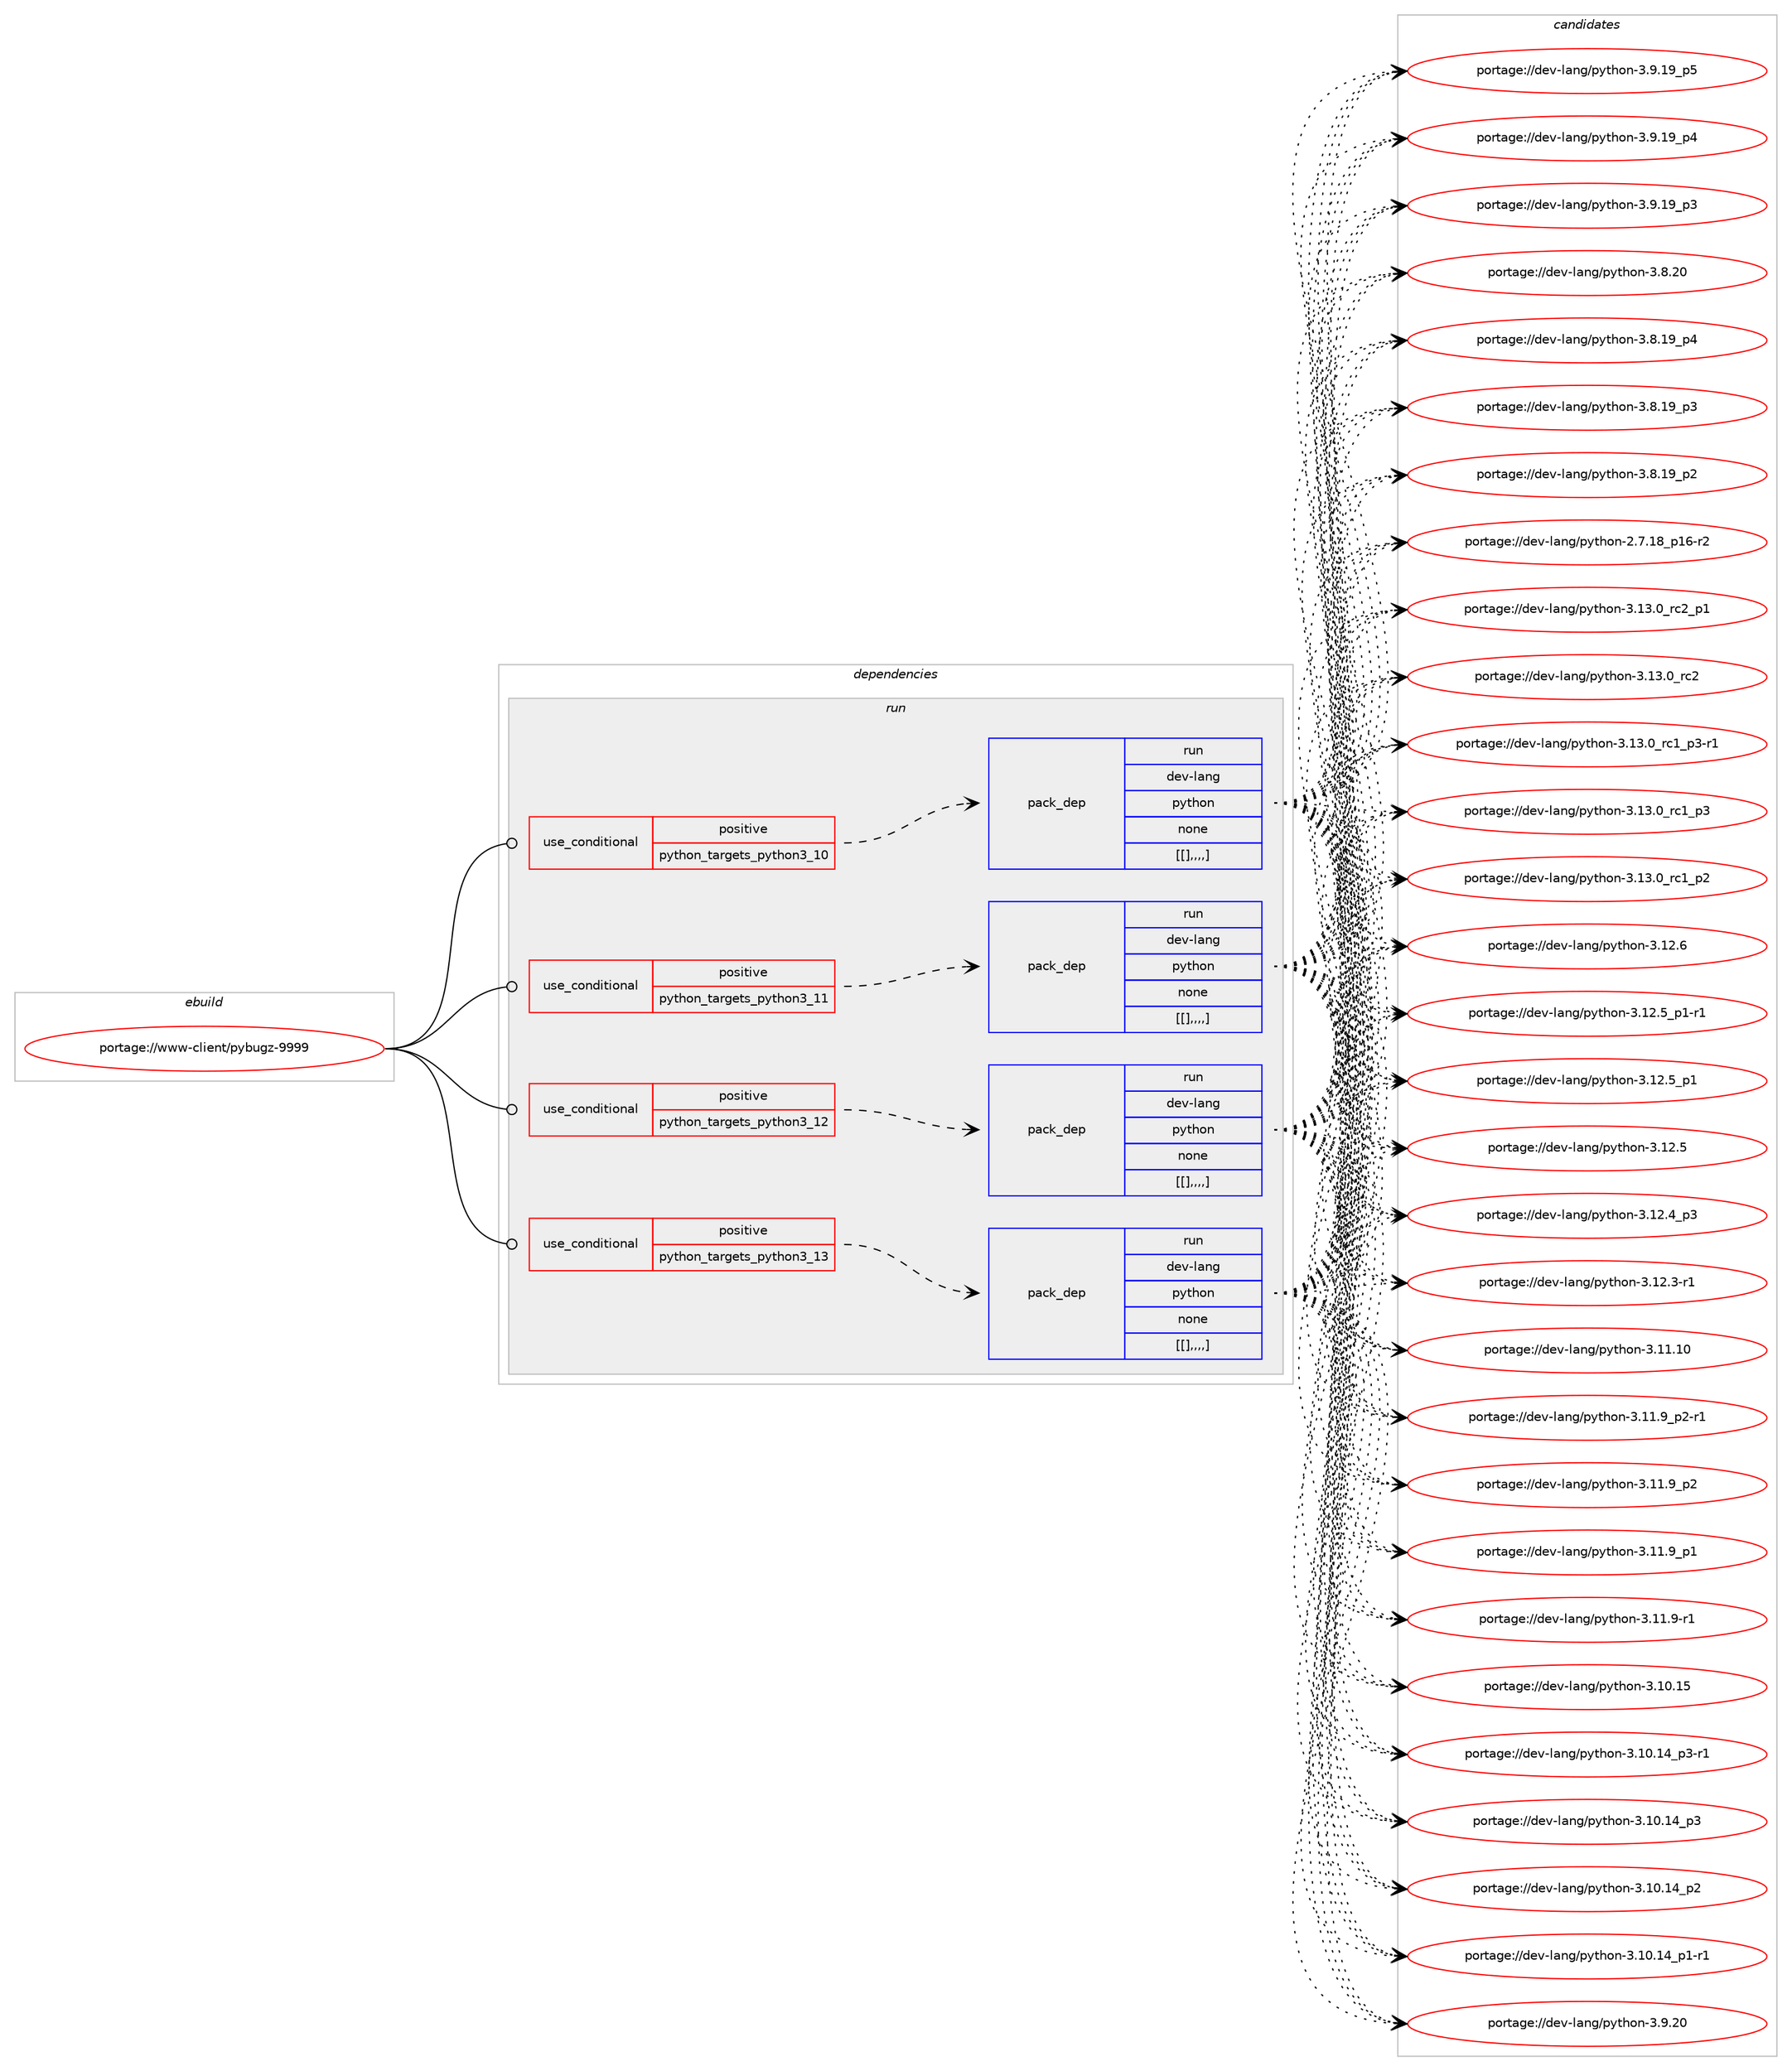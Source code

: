 digraph prolog {

# *************
# Graph options
# *************

newrank=true;
concentrate=true;
compound=true;
graph [rankdir=LR,fontname=Helvetica,fontsize=10,ranksep=1.5];#, ranksep=2.5, nodesep=0.2];
edge  [arrowhead=vee];
node  [fontname=Helvetica,fontsize=10];

# **********
# The ebuild
# **********

subgraph cluster_leftcol {
color=gray;
label=<<i>ebuild</i>>;
id [label="portage://www-client/pybugz-9999", color=red, width=4, href="../www-client/pybugz-9999.svg"];
}

# ****************
# The dependencies
# ****************

subgraph cluster_midcol {
color=gray;
label=<<i>dependencies</i>>;
subgraph cluster_compile {
fillcolor="#eeeeee";
style=filled;
label=<<i>compile</i>>;
}
subgraph cluster_compileandrun {
fillcolor="#eeeeee";
style=filled;
label=<<i>compile and run</i>>;
}
subgraph cluster_run {
fillcolor="#eeeeee";
style=filled;
label=<<i>run</i>>;
subgraph cond11127 {
dependency30658 [label=<<TABLE BORDER="0" CELLBORDER="1" CELLSPACING="0" CELLPADDING="4"><TR><TD ROWSPAN="3" CELLPADDING="10">use_conditional</TD></TR><TR><TD>positive</TD></TR><TR><TD>python_targets_python3_10</TD></TR></TABLE>>, shape=none, color=red];
subgraph pack19309 {
dependency30659 [label=<<TABLE BORDER="0" CELLBORDER="1" CELLSPACING="0" CELLPADDING="4" WIDTH="220"><TR><TD ROWSPAN="6" CELLPADDING="30">pack_dep</TD></TR><TR><TD WIDTH="110">run</TD></TR><TR><TD>dev-lang</TD></TR><TR><TD>python</TD></TR><TR><TD>none</TD></TR><TR><TD>[[],,,,]</TD></TR></TABLE>>, shape=none, color=blue];
}
dependency30658:e -> dependency30659:w [weight=20,style="dashed",arrowhead="vee"];
}
id:e -> dependency30658:w [weight=20,style="solid",arrowhead="odot"];
subgraph cond11128 {
dependency30660 [label=<<TABLE BORDER="0" CELLBORDER="1" CELLSPACING="0" CELLPADDING="4"><TR><TD ROWSPAN="3" CELLPADDING="10">use_conditional</TD></TR><TR><TD>positive</TD></TR><TR><TD>python_targets_python3_11</TD></TR></TABLE>>, shape=none, color=red];
subgraph pack19310 {
dependency30661 [label=<<TABLE BORDER="0" CELLBORDER="1" CELLSPACING="0" CELLPADDING="4" WIDTH="220"><TR><TD ROWSPAN="6" CELLPADDING="30">pack_dep</TD></TR><TR><TD WIDTH="110">run</TD></TR><TR><TD>dev-lang</TD></TR><TR><TD>python</TD></TR><TR><TD>none</TD></TR><TR><TD>[[],,,,]</TD></TR></TABLE>>, shape=none, color=blue];
}
dependency30660:e -> dependency30661:w [weight=20,style="dashed",arrowhead="vee"];
}
id:e -> dependency30660:w [weight=20,style="solid",arrowhead="odot"];
subgraph cond11129 {
dependency30662 [label=<<TABLE BORDER="0" CELLBORDER="1" CELLSPACING="0" CELLPADDING="4"><TR><TD ROWSPAN="3" CELLPADDING="10">use_conditional</TD></TR><TR><TD>positive</TD></TR><TR><TD>python_targets_python3_12</TD></TR></TABLE>>, shape=none, color=red];
subgraph pack19311 {
dependency30663 [label=<<TABLE BORDER="0" CELLBORDER="1" CELLSPACING="0" CELLPADDING="4" WIDTH="220"><TR><TD ROWSPAN="6" CELLPADDING="30">pack_dep</TD></TR><TR><TD WIDTH="110">run</TD></TR><TR><TD>dev-lang</TD></TR><TR><TD>python</TD></TR><TR><TD>none</TD></TR><TR><TD>[[],,,,]</TD></TR></TABLE>>, shape=none, color=blue];
}
dependency30662:e -> dependency30663:w [weight=20,style="dashed",arrowhead="vee"];
}
id:e -> dependency30662:w [weight=20,style="solid",arrowhead="odot"];
subgraph cond11130 {
dependency30664 [label=<<TABLE BORDER="0" CELLBORDER="1" CELLSPACING="0" CELLPADDING="4"><TR><TD ROWSPAN="3" CELLPADDING="10">use_conditional</TD></TR><TR><TD>positive</TD></TR><TR><TD>python_targets_python3_13</TD></TR></TABLE>>, shape=none, color=red];
subgraph pack19312 {
dependency30665 [label=<<TABLE BORDER="0" CELLBORDER="1" CELLSPACING="0" CELLPADDING="4" WIDTH="220"><TR><TD ROWSPAN="6" CELLPADDING="30">pack_dep</TD></TR><TR><TD WIDTH="110">run</TD></TR><TR><TD>dev-lang</TD></TR><TR><TD>python</TD></TR><TR><TD>none</TD></TR><TR><TD>[[],,,,]</TD></TR></TABLE>>, shape=none, color=blue];
}
dependency30664:e -> dependency30665:w [weight=20,style="dashed",arrowhead="vee"];
}
id:e -> dependency30664:w [weight=20,style="solid",arrowhead="odot"];
}
}

# **************
# The candidates
# **************

subgraph cluster_choices {
rank=same;
color=gray;
label=<<i>candidates</i>>;

subgraph choice19309 {
color=black;
nodesep=1;
choice100101118451089711010347112121116104111110455146495146489511499509511249 [label="portage://dev-lang/python-3.13.0_rc2_p1", color=red, width=4,href="../dev-lang/python-3.13.0_rc2_p1.svg"];
choice10010111845108971101034711212111610411111045514649514648951149950 [label="portage://dev-lang/python-3.13.0_rc2", color=red, width=4,href="../dev-lang/python-3.13.0_rc2.svg"];
choice1001011184510897110103471121211161041111104551464951464895114994995112514511449 [label="portage://dev-lang/python-3.13.0_rc1_p3-r1", color=red, width=4,href="../dev-lang/python-3.13.0_rc1_p3-r1.svg"];
choice100101118451089711010347112121116104111110455146495146489511499499511251 [label="portage://dev-lang/python-3.13.0_rc1_p3", color=red, width=4,href="../dev-lang/python-3.13.0_rc1_p3.svg"];
choice100101118451089711010347112121116104111110455146495146489511499499511250 [label="portage://dev-lang/python-3.13.0_rc1_p2", color=red, width=4,href="../dev-lang/python-3.13.0_rc1_p2.svg"];
choice10010111845108971101034711212111610411111045514649504654 [label="portage://dev-lang/python-3.12.6", color=red, width=4,href="../dev-lang/python-3.12.6.svg"];
choice1001011184510897110103471121211161041111104551464950465395112494511449 [label="portage://dev-lang/python-3.12.5_p1-r1", color=red, width=4,href="../dev-lang/python-3.12.5_p1-r1.svg"];
choice100101118451089711010347112121116104111110455146495046539511249 [label="portage://dev-lang/python-3.12.5_p1", color=red, width=4,href="../dev-lang/python-3.12.5_p1.svg"];
choice10010111845108971101034711212111610411111045514649504653 [label="portage://dev-lang/python-3.12.5", color=red, width=4,href="../dev-lang/python-3.12.5.svg"];
choice100101118451089711010347112121116104111110455146495046529511251 [label="portage://dev-lang/python-3.12.4_p3", color=red, width=4,href="../dev-lang/python-3.12.4_p3.svg"];
choice100101118451089711010347112121116104111110455146495046514511449 [label="portage://dev-lang/python-3.12.3-r1", color=red, width=4,href="../dev-lang/python-3.12.3-r1.svg"];
choice1001011184510897110103471121211161041111104551464949464948 [label="portage://dev-lang/python-3.11.10", color=red, width=4,href="../dev-lang/python-3.11.10.svg"];
choice1001011184510897110103471121211161041111104551464949465795112504511449 [label="portage://dev-lang/python-3.11.9_p2-r1", color=red, width=4,href="../dev-lang/python-3.11.9_p2-r1.svg"];
choice100101118451089711010347112121116104111110455146494946579511250 [label="portage://dev-lang/python-3.11.9_p2", color=red, width=4,href="../dev-lang/python-3.11.9_p2.svg"];
choice100101118451089711010347112121116104111110455146494946579511249 [label="portage://dev-lang/python-3.11.9_p1", color=red, width=4,href="../dev-lang/python-3.11.9_p1.svg"];
choice100101118451089711010347112121116104111110455146494946574511449 [label="portage://dev-lang/python-3.11.9-r1", color=red, width=4,href="../dev-lang/python-3.11.9-r1.svg"];
choice1001011184510897110103471121211161041111104551464948464953 [label="portage://dev-lang/python-3.10.15", color=red, width=4,href="../dev-lang/python-3.10.15.svg"];
choice100101118451089711010347112121116104111110455146494846495295112514511449 [label="portage://dev-lang/python-3.10.14_p3-r1", color=red, width=4,href="../dev-lang/python-3.10.14_p3-r1.svg"];
choice10010111845108971101034711212111610411111045514649484649529511251 [label="portage://dev-lang/python-3.10.14_p3", color=red, width=4,href="../dev-lang/python-3.10.14_p3.svg"];
choice10010111845108971101034711212111610411111045514649484649529511250 [label="portage://dev-lang/python-3.10.14_p2", color=red, width=4,href="../dev-lang/python-3.10.14_p2.svg"];
choice100101118451089711010347112121116104111110455146494846495295112494511449 [label="portage://dev-lang/python-3.10.14_p1-r1", color=red, width=4,href="../dev-lang/python-3.10.14_p1-r1.svg"];
choice10010111845108971101034711212111610411111045514657465048 [label="portage://dev-lang/python-3.9.20", color=red, width=4,href="../dev-lang/python-3.9.20.svg"];
choice100101118451089711010347112121116104111110455146574649579511253 [label="portage://dev-lang/python-3.9.19_p5", color=red, width=4,href="../dev-lang/python-3.9.19_p5.svg"];
choice100101118451089711010347112121116104111110455146574649579511252 [label="portage://dev-lang/python-3.9.19_p4", color=red, width=4,href="../dev-lang/python-3.9.19_p4.svg"];
choice100101118451089711010347112121116104111110455146574649579511251 [label="portage://dev-lang/python-3.9.19_p3", color=red, width=4,href="../dev-lang/python-3.9.19_p3.svg"];
choice10010111845108971101034711212111610411111045514656465048 [label="portage://dev-lang/python-3.8.20", color=red, width=4,href="../dev-lang/python-3.8.20.svg"];
choice100101118451089711010347112121116104111110455146564649579511252 [label="portage://dev-lang/python-3.8.19_p4", color=red, width=4,href="../dev-lang/python-3.8.19_p4.svg"];
choice100101118451089711010347112121116104111110455146564649579511251 [label="portage://dev-lang/python-3.8.19_p3", color=red, width=4,href="../dev-lang/python-3.8.19_p3.svg"];
choice100101118451089711010347112121116104111110455146564649579511250 [label="portage://dev-lang/python-3.8.19_p2", color=red, width=4,href="../dev-lang/python-3.8.19_p2.svg"];
choice100101118451089711010347112121116104111110455046554649569511249544511450 [label="portage://dev-lang/python-2.7.18_p16-r2", color=red, width=4,href="../dev-lang/python-2.7.18_p16-r2.svg"];
dependency30659:e -> choice100101118451089711010347112121116104111110455146495146489511499509511249:w [style=dotted,weight="100"];
dependency30659:e -> choice10010111845108971101034711212111610411111045514649514648951149950:w [style=dotted,weight="100"];
dependency30659:e -> choice1001011184510897110103471121211161041111104551464951464895114994995112514511449:w [style=dotted,weight="100"];
dependency30659:e -> choice100101118451089711010347112121116104111110455146495146489511499499511251:w [style=dotted,weight="100"];
dependency30659:e -> choice100101118451089711010347112121116104111110455146495146489511499499511250:w [style=dotted,weight="100"];
dependency30659:e -> choice10010111845108971101034711212111610411111045514649504654:w [style=dotted,weight="100"];
dependency30659:e -> choice1001011184510897110103471121211161041111104551464950465395112494511449:w [style=dotted,weight="100"];
dependency30659:e -> choice100101118451089711010347112121116104111110455146495046539511249:w [style=dotted,weight="100"];
dependency30659:e -> choice10010111845108971101034711212111610411111045514649504653:w [style=dotted,weight="100"];
dependency30659:e -> choice100101118451089711010347112121116104111110455146495046529511251:w [style=dotted,weight="100"];
dependency30659:e -> choice100101118451089711010347112121116104111110455146495046514511449:w [style=dotted,weight="100"];
dependency30659:e -> choice1001011184510897110103471121211161041111104551464949464948:w [style=dotted,weight="100"];
dependency30659:e -> choice1001011184510897110103471121211161041111104551464949465795112504511449:w [style=dotted,weight="100"];
dependency30659:e -> choice100101118451089711010347112121116104111110455146494946579511250:w [style=dotted,weight="100"];
dependency30659:e -> choice100101118451089711010347112121116104111110455146494946579511249:w [style=dotted,weight="100"];
dependency30659:e -> choice100101118451089711010347112121116104111110455146494946574511449:w [style=dotted,weight="100"];
dependency30659:e -> choice1001011184510897110103471121211161041111104551464948464953:w [style=dotted,weight="100"];
dependency30659:e -> choice100101118451089711010347112121116104111110455146494846495295112514511449:w [style=dotted,weight="100"];
dependency30659:e -> choice10010111845108971101034711212111610411111045514649484649529511251:w [style=dotted,weight="100"];
dependency30659:e -> choice10010111845108971101034711212111610411111045514649484649529511250:w [style=dotted,weight="100"];
dependency30659:e -> choice100101118451089711010347112121116104111110455146494846495295112494511449:w [style=dotted,weight="100"];
dependency30659:e -> choice10010111845108971101034711212111610411111045514657465048:w [style=dotted,weight="100"];
dependency30659:e -> choice100101118451089711010347112121116104111110455146574649579511253:w [style=dotted,weight="100"];
dependency30659:e -> choice100101118451089711010347112121116104111110455146574649579511252:w [style=dotted,weight="100"];
dependency30659:e -> choice100101118451089711010347112121116104111110455146574649579511251:w [style=dotted,weight="100"];
dependency30659:e -> choice10010111845108971101034711212111610411111045514656465048:w [style=dotted,weight="100"];
dependency30659:e -> choice100101118451089711010347112121116104111110455146564649579511252:w [style=dotted,weight="100"];
dependency30659:e -> choice100101118451089711010347112121116104111110455146564649579511251:w [style=dotted,weight="100"];
dependency30659:e -> choice100101118451089711010347112121116104111110455146564649579511250:w [style=dotted,weight="100"];
dependency30659:e -> choice100101118451089711010347112121116104111110455046554649569511249544511450:w [style=dotted,weight="100"];
}
subgraph choice19310 {
color=black;
nodesep=1;
choice100101118451089711010347112121116104111110455146495146489511499509511249 [label="portage://dev-lang/python-3.13.0_rc2_p1", color=red, width=4,href="../dev-lang/python-3.13.0_rc2_p1.svg"];
choice10010111845108971101034711212111610411111045514649514648951149950 [label="portage://dev-lang/python-3.13.0_rc2", color=red, width=4,href="../dev-lang/python-3.13.0_rc2.svg"];
choice1001011184510897110103471121211161041111104551464951464895114994995112514511449 [label="portage://dev-lang/python-3.13.0_rc1_p3-r1", color=red, width=4,href="../dev-lang/python-3.13.0_rc1_p3-r1.svg"];
choice100101118451089711010347112121116104111110455146495146489511499499511251 [label="portage://dev-lang/python-3.13.0_rc1_p3", color=red, width=4,href="../dev-lang/python-3.13.0_rc1_p3.svg"];
choice100101118451089711010347112121116104111110455146495146489511499499511250 [label="portage://dev-lang/python-3.13.0_rc1_p2", color=red, width=4,href="../dev-lang/python-3.13.0_rc1_p2.svg"];
choice10010111845108971101034711212111610411111045514649504654 [label="portage://dev-lang/python-3.12.6", color=red, width=4,href="../dev-lang/python-3.12.6.svg"];
choice1001011184510897110103471121211161041111104551464950465395112494511449 [label="portage://dev-lang/python-3.12.5_p1-r1", color=red, width=4,href="../dev-lang/python-3.12.5_p1-r1.svg"];
choice100101118451089711010347112121116104111110455146495046539511249 [label="portage://dev-lang/python-3.12.5_p1", color=red, width=4,href="../dev-lang/python-3.12.5_p1.svg"];
choice10010111845108971101034711212111610411111045514649504653 [label="portage://dev-lang/python-3.12.5", color=red, width=4,href="../dev-lang/python-3.12.5.svg"];
choice100101118451089711010347112121116104111110455146495046529511251 [label="portage://dev-lang/python-3.12.4_p3", color=red, width=4,href="../dev-lang/python-3.12.4_p3.svg"];
choice100101118451089711010347112121116104111110455146495046514511449 [label="portage://dev-lang/python-3.12.3-r1", color=red, width=4,href="../dev-lang/python-3.12.3-r1.svg"];
choice1001011184510897110103471121211161041111104551464949464948 [label="portage://dev-lang/python-3.11.10", color=red, width=4,href="../dev-lang/python-3.11.10.svg"];
choice1001011184510897110103471121211161041111104551464949465795112504511449 [label="portage://dev-lang/python-3.11.9_p2-r1", color=red, width=4,href="../dev-lang/python-3.11.9_p2-r1.svg"];
choice100101118451089711010347112121116104111110455146494946579511250 [label="portage://dev-lang/python-3.11.9_p2", color=red, width=4,href="../dev-lang/python-3.11.9_p2.svg"];
choice100101118451089711010347112121116104111110455146494946579511249 [label="portage://dev-lang/python-3.11.9_p1", color=red, width=4,href="../dev-lang/python-3.11.9_p1.svg"];
choice100101118451089711010347112121116104111110455146494946574511449 [label="portage://dev-lang/python-3.11.9-r1", color=red, width=4,href="../dev-lang/python-3.11.9-r1.svg"];
choice1001011184510897110103471121211161041111104551464948464953 [label="portage://dev-lang/python-3.10.15", color=red, width=4,href="../dev-lang/python-3.10.15.svg"];
choice100101118451089711010347112121116104111110455146494846495295112514511449 [label="portage://dev-lang/python-3.10.14_p3-r1", color=red, width=4,href="../dev-lang/python-3.10.14_p3-r1.svg"];
choice10010111845108971101034711212111610411111045514649484649529511251 [label="portage://dev-lang/python-3.10.14_p3", color=red, width=4,href="../dev-lang/python-3.10.14_p3.svg"];
choice10010111845108971101034711212111610411111045514649484649529511250 [label="portage://dev-lang/python-3.10.14_p2", color=red, width=4,href="../dev-lang/python-3.10.14_p2.svg"];
choice100101118451089711010347112121116104111110455146494846495295112494511449 [label="portage://dev-lang/python-3.10.14_p1-r1", color=red, width=4,href="../dev-lang/python-3.10.14_p1-r1.svg"];
choice10010111845108971101034711212111610411111045514657465048 [label="portage://dev-lang/python-3.9.20", color=red, width=4,href="../dev-lang/python-3.9.20.svg"];
choice100101118451089711010347112121116104111110455146574649579511253 [label="portage://dev-lang/python-3.9.19_p5", color=red, width=4,href="../dev-lang/python-3.9.19_p5.svg"];
choice100101118451089711010347112121116104111110455146574649579511252 [label="portage://dev-lang/python-3.9.19_p4", color=red, width=4,href="../dev-lang/python-3.9.19_p4.svg"];
choice100101118451089711010347112121116104111110455146574649579511251 [label="portage://dev-lang/python-3.9.19_p3", color=red, width=4,href="../dev-lang/python-3.9.19_p3.svg"];
choice10010111845108971101034711212111610411111045514656465048 [label="portage://dev-lang/python-3.8.20", color=red, width=4,href="../dev-lang/python-3.8.20.svg"];
choice100101118451089711010347112121116104111110455146564649579511252 [label="portage://dev-lang/python-3.8.19_p4", color=red, width=4,href="../dev-lang/python-3.8.19_p4.svg"];
choice100101118451089711010347112121116104111110455146564649579511251 [label="portage://dev-lang/python-3.8.19_p3", color=red, width=4,href="../dev-lang/python-3.8.19_p3.svg"];
choice100101118451089711010347112121116104111110455146564649579511250 [label="portage://dev-lang/python-3.8.19_p2", color=red, width=4,href="../dev-lang/python-3.8.19_p2.svg"];
choice100101118451089711010347112121116104111110455046554649569511249544511450 [label="portage://dev-lang/python-2.7.18_p16-r2", color=red, width=4,href="../dev-lang/python-2.7.18_p16-r2.svg"];
dependency30661:e -> choice100101118451089711010347112121116104111110455146495146489511499509511249:w [style=dotted,weight="100"];
dependency30661:e -> choice10010111845108971101034711212111610411111045514649514648951149950:w [style=dotted,weight="100"];
dependency30661:e -> choice1001011184510897110103471121211161041111104551464951464895114994995112514511449:w [style=dotted,weight="100"];
dependency30661:e -> choice100101118451089711010347112121116104111110455146495146489511499499511251:w [style=dotted,weight="100"];
dependency30661:e -> choice100101118451089711010347112121116104111110455146495146489511499499511250:w [style=dotted,weight="100"];
dependency30661:e -> choice10010111845108971101034711212111610411111045514649504654:w [style=dotted,weight="100"];
dependency30661:e -> choice1001011184510897110103471121211161041111104551464950465395112494511449:w [style=dotted,weight="100"];
dependency30661:e -> choice100101118451089711010347112121116104111110455146495046539511249:w [style=dotted,weight="100"];
dependency30661:e -> choice10010111845108971101034711212111610411111045514649504653:w [style=dotted,weight="100"];
dependency30661:e -> choice100101118451089711010347112121116104111110455146495046529511251:w [style=dotted,weight="100"];
dependency30661:e -> choice100101118451089711010347112121116104111110455146495046514511449:w [style=dotted,weight="100"];
dependency30661:e -> choice1001011184510897110103471121211161041111104551464949464948:w [style=dotted,weight="100"];
dependency30661:e -> choice1001011184510897110103471121211161041111104551464949465795112504511449:w [style=dotted,weight="100"];
dependency30661:e -> choice100101118451089711010347112121116104111110455146494946579511250:w [style=dotted,weight="100"];
dependency30661:e -> choice100101118451089711010347112121116104111110455146494946579511249:w [style=dotted,weight="100"];
dependency30661:e -> choice100101118451089711010347112121116104111110455146494946574511449:w [style=dotted,weight="100"];
dependency30661:e -> choice1001011184510897110103471121211161041111104551464948464953:w [style=dotted,weight="100"];
dependency30661:e -> choice100101118451089711010347112121116104111110455146494846495295112514511449:w [style=dotted,weight="100"];
dependency30661:e -> choice10010111845108971101034711212111610411111045514649484649529511251:w [style=dotted,weight="100"];
dependency30661:e -> choice10010111845108971101034711212111610411111045514649484649529511250:w [style=dotted,weight="100"];
dependency30661:e -> choice100101118451089711010347112121116104111110455146494846495295112494511449:w [style=dotted,weight="100"];
dependency30661:e -> choice10010111845108971101034711212111610411111045514657465048:w [style=dotted,weight="100"];
dependency30661:e -> choice100101118451089711010347112121116104111110455146574649579511253:w [style=dotted,weight="100"];
dependency30661:e -> choice100101118451089711010347112121116104111110455146574649579511252:w [style=dotted,weight="100"];
dependency30661:e -> choice100101118451089711010347112121116104111110455146574649579511251:w [style=dotted,weight="100"];
dependency30661:e -> choice10010111845108971101034711212111610411111045514656465048:w [style=dotted,weight="100"];
dependency30661:e -> choice100101118451089711010347112121116104111110455146564649579511252:w [style=dotted,weight="100"];
dependency30661:e -> choice100101118451089711010347112121116104111110455146564649579511251:w [style=dotted,weight="100"];
dependency30661:e -> choice100101118451089711010347112121116104111110455146564649579511250:w [style=dotted,weight="100"];
dependency30661:e -> choice100101118451089711010347112121116104111110455046554649569511249544511450:w [style=dotted,weight="100"];
}
subgraph choice19311 {
color=black;
nodesep=1;
choice100101118451089711010347112121116104111110455146495146489511499509511249 [label="portage://dev-lang/python-3.13.0_rc2_p1", color=red, width=4,href="../dev-lang/python-3.13.0_rc2_p1.svg"];
choice10010111845108971101034711212111610411111045514649514648951149950 [label="portage://dev-lang/python-3.13.0_rc2", color=red, width=4,href="../dev-lang/python-3.13.0_rc2.svg"];
choice1001011184510897110103471121211161041111104551464951464895114994995112514511449 [label="portage://dev-lang/python-3.13.0_rc1_p3-r1", color=red, width=4,href="../dev-lang/python-3.13.0_rc1_p3-r1.svg"];
choice100101118451089711010347112121116104111110455146495146489511499499511251 [label="portage://dev-lang/python-3.13.0_rc1_p3", color=red, width=4,href="../dev-lang/python-3.13.0_rc1_p3.svg"];
choice100101118451089711010347112121116104111110455146495146489511499499511250 [label="portage://dev-lang/python-3.13.0_rc1_p2", color=red, width=4,href="../dev-lang/python-3.13.0_rc1_p2.svg"];
choice10010111845108971101034711212111610411111045514649504654 [label="portage://dev-lang/python-3.12.6", color=red, width=4,href="../dev-lang/python-3.12.6.svg"];
choice1001011184510897110103471121211161041111104551464950465395112494511449 [label="portage://dev-lang/python-3.12.5_p1-r1", color=red, width=4,href="../dev-lang/python-3.12.5_p1-r1.svg"];
choice100101118451089711010347112121116104111110455146495046539511249 [label="portage://dev-lang/python-3.12.5_p1", color=red, width=4,href="../dev-lang/python-3.12.5_p1.svg"];
choice10010111845108971101034711212111610411111045514649504653 [label="portage://dev-lang/python-3.12.5", color=red, width=4,href="../dev-lang/python-3.12.5.svg"];
choice100101118451089711010347112121116104111110455146495046529511251 [label="portage://dev-lang/python-3.12.4_p3", color=red, width=4,href="../dev-lang/python-3.12.4_p3.svg"];
choice100101118451089711010347112121116104111110455146495046514511449 [label="portage://dev-lang/python-3.12.3-r1", color=red, width=4,href="../dev-lang/python-3.12.3-r1.svg"];
choice1001011184510897110103471121211161041111104551464949464948 [label="portage://dev-lang/python-3.11.10", color=red, width=4,href="../dev-lang/python-3.11.10.svg"];
choice1001011184510897110103471121211161041111104551464949465795112504511449 [label="portage://dev-lang/python-3.11.9_p2-r1", color=red, width=4,href="../dev-lang/python-3.11.9_p2-r1.svg"];
choice100101118451089711010347112121116104111110455146494946579511250 [label="portage://dev-lang/python-3.11.9_p2", color=red, width=4,href="../dev-lang/python-3.11.9_p2.svg"];
choice100101118451089711010347112121116104111110455146494946579511249 [label="portage://dev-lang/python-3.11.9_p1", color=red, width=4,href="../dev-lang/python-3.11.9_p1.svg"];
choice100101118451089711010347112121116104111110455146494946574511449 [label="portage://dev-lang/python-3.11.9-r1", color=red, width=4,href="../dev-lang/python-3.11.9-r1.svg"];
choice1001011184510897110103471121211161041111104551464948464953 [label="portage://dev-lang/python-3.10.15", color=red, width=4,href="../dev-lang/python-3.10.15.svg"];
choice100101118451089711010347112121116104111110455146494846495295112514511449 [label="portage://dev-lang/python-3.10.14_p3-r1", color=red, width=4,href="../dev-lang/python-3.10.14_p3-r1.svg"];
choice10010111845108971101034711212111610411111045514649484649529511251 [label="portage://dev-lang/python-3.10.14_p3", color=red, width=4,href="../dev-lang/python-3.10.14_p3.svg"];
choice10010111845108971101034711212111610411111045514649484649529511250 [label="portage://dev-lang/python-3.10.14_p2", color=red, width=4,href="../dev-lang/python-3.10.14_p2.svg"];
choice100101118451089711010347112121116104111110455146494846495295112494511449 [label="portage://dev-lang/python-3.10.14_p1-r1", color=red, width=4,href="../dev-lang/python-3.10.14_p1-r1.svg"];
choice10010111845108971101034711212111610411111045514657465048 [label="portage://dev-lang/python-3.9.20", color=red, width=4,href="../dev-lang/python-3.9.20.svg"];
choice100101118451089711010347112121116104111110455146574649579511253 [label="portage://dev-lang/python-3.9.19_p5", color=red, width=4,href="../dev-lang/python-3.9.19_p5.svg"];
choice100101118451089711010347112121116104111110455146574649579511252 [label="portage://dev-lang/python-3.9.19_p4", color=red, width=4,href="../dev-lang/python-3.9.19_p4.svg"];
choice100101118451089711010347112121116104111110455146574649579511251 [label="portage://dev-lang/python-3.9.19_p3", color=red, width=4,href="../dev-lang/python-3.9.19_p3.svg"];
choice10010111845108971101034711212111610411111045514656465048 [label="portage://dev-lang/python-3.8.20", color=red, width=4,href="../dev-lang/python-3.8.20.svg"];
choice100101118451089711010347112121116104111110455146564649579511252 [label="portage://dev-lang/python-3.8.19_p4", color=red, width=4,href="../dev-lang/python-3.8.19_p4.svg"];
choice100101118451089711010347112121116104111110455146564649579511251 [label="portage://dev-lang/python-3.8.19_p3", color=red, width=4,href="../dev-lang/python-3.8.19_p3.svg"];
choice100101118451089711010347112121116104111110455146564649579511250 [label="portage://dev-lang/python-3.8.19_p2", color=red, width=4,href="../dev-lang/python-3.8.19_p2.svg"];
choice100101118451089711010347112121116104111110455046554649569511249544511450 [label="portage://dev-lang/python-2.7.18_p16-r2", color=red, width=4,href="../dev-lang/python-2.7.18_p16-r2.svg"];
dependency30663:e -> choice100101118451089711010347112121116104111110455146495146489511499509511249:w [style=dotted,weight="100"];
dependency30663:e -> choice10010111845108971101034711212111610411111045514649514648951149950:w [style=dotted,weight="100"];
dependency30663:e -> choice1001011184510897110103471121211161041111104551464951464895114994995112514511449:w [style=dotted,weight="100"];
dependency30663:e -> choice100101118451089711010347112121116104111110455146495146489511499499511251:w [style=dotted,weight="100"];
dependency30663:e -> choice100101118451089711010347112121116104111110455146495146489511499499511250:w [style=dotted,weight="100"];
dependency30663:e -> choice10010111845108971101034711212111610411111045514649504654:w [style=dotted,weight="100"];
dependency30663:e -> choice1001011184510897110103471121211161041111104551464950465395112494511449:w [style=dotted,weight="100"];
dependency30663:e -> choice100101118451089711010347112121116104111110455146495046539511249:w [style=dotted,weight="100"];
dependency30663:e -> choice10010111845108971101034711212111610411111045514649504653:w [style=dotted,weight="100"];
dependency30663:e -> choice100101118451089711010347112121116104111110455146495046529511251:w [style=dotted,weight="100"];
dependency30663:e -> choice100101118451089711010347112121116104111110455146495046514511449:w [style=dotted,weight="100"];
dependency30663:e -> choice1001011184510897110103471121211161041111104551464949464948:w [style=dotted,weight="100"];
dependency30663:e -> choice1001011184510897110103471121211161041111104551464949465795112504511449:w [style=dotted,weight="100"];
dependency30663:e -> choice100101118451089711010347112121116104111110455146494946579511250:w [style=dotted,weight="100"];
dependency30663:e -> choice100101118451089711010347112121116104111110455146494946579511249:w [style=dotted,weight="100"];
dependency30663:e -> choice100101118451089711010347112121116104111110455146494946574511449:w [style=dotted,weight="100"];
dependency30663:e -> choice1001011184510897110103471121211161041111104551464948464953:w [style=dotted,weight="100"];
dependency30663:e -> choice100101118451089711010347112121116104111110455146494846495295112514511449:w [style=dotted,weight="100"];
dependency30663:e -> choice10010111845108971101034711212111610411111045514649484649529511251:w [style=dotted,weight="100"];
dependency30663:e -> choice10010111845108971101034711212111610411111045514649484649529511250:w [style=dotted,weight="100"];
dependency30663:e -> choice100101118451089711010347112121116104111110455146494846495295112494511449:w [style=dotted,weight="100"];
dependency30663:e -> choice10010111845108971101034711212111610411111045514657465048:w [style=dotted,weight="100"];
dependency30663:e -> choice100101118451089711010347112121116104111110455146574649579511253:w [style=dotted,weight="100"];
dependency30663:e -> choice100101118451089711010347112121116104111110455146574649579511252:w [style=dotted,weight="100"];
dependency30663:e -> choice100101118451089711010347112121116104111110455146574649579511251:w [style=dotted,weight="100"];
dependency30663:e -> choice10010111845108971101034711212111610411111045514656465048:w [style=dotted,weight="100"];
dependency30663:e -> choice100101118451089711010347112121116104111110455146564649579511252:w [style=dotted,weight="100"];
dependency30663:e -> choice100101118451089711010347112121116104111110455146564649579511251:w [style=dotted,weight="100"];
dependency30663:e -> choice100101118451089711010347112121116104111110455146564649579511250:w [style=dotted,weight="100"];
dependency30663:e -> choice100101118451089711010347112121116104111110455046554649569511249544511450:w [style=dotted,weight="100"];
}
subgraph choice19312 {
color=black;
nodesep=1;
choice100101118451089711010347112121116104111110455146495146489511499509511249 [label="portage://dev-lang/python-3.13.0_rc2_p1", color=red, width=4,href="../dev-lang/python-3.13.0_rc2_p1.svg"];
choice10010111845108971101034711212111610411111045514649514648951149950 [label="portage://dev-lang/python-3.13.0_rc2", color=red, width=4,href="../dev-lang/python-3.13.0_rc2.svg"];
choice1001011184510897110103471121211161041111104551464951464895114994995112514511449 [label="portage://dev-lang/python-3.13.0_rc1_p3-r1", color=red, width=4,href="../dev-lang/python-3.13.0_rc1_p3-r1.svg"];
choice100101118451089711010347112121116104111110455146495146489511499499511251 [label="portage://dev-lang/python-3.13.0_rc1_p3", color=red, width=4,href="../dev-lang/python-3.13.0_rc1_p3.svg"];
choice100101118451089711010347112121116104111110455146495146489511499499511250 [label="portage://dev-lang/python-3.13.0_rc1_p2", color=red, width=4,href="../dev-lang/python-3.13.0_rc1_p2.svg"];
choice10010111845108971101034711212111610411111045514649504654 [label="portage://dev-lang/python-3.12.6", color=red, width=4,href="../dev-lang/python-3.12.6.svg"];
choice1001011184510897110103471121211161041111104551464950465395112494511449 [label="portage://dev-lang/python-3.12.5_p1-r1", color=red, width=4,href="../dev-lang/python-3.12.5_p1-r1.svg"];
choice100101118451089711010347112121116104111110455146495046539511249 [label="portage://dev-lang/python-3.12.5_p1", color=red, width=4,href="../dev-lang/python-3.12.5_p1.svg"];
choice10010111845108971101034711212111610411111045514649504653 [label="portage://dev-lang/python-3.12.5", color=red, width=4,href="../dev-lang/python-3.12.5.svg"];
choice100101118451089711010347112121116104111110455146495046529511251 [label="portage://dev-lang/python-3.12.4_p3", color=red, width=4,href="../dev-lang/python-3.12.4_p3.svg"];
choice100101118451089711010347112121116104111110455146495046514511449 [label="portage://dev-lang/python-3.12.3-r1", color=red, width=4,href="../dev-lang/python-3.12.3-r1.svg"];
choice1001011184510897110103471121211161041111104551464949464948 [label="portage://dev-lang/python-3.11.10", color=red, width=4,href="../dev-lang/python-3.11.10.svg"];
choice1001011184510897110103471121211161041111104551464949465795112504511449 [label="portage://dev-lang/python-3.11.9_p2-r1", color=red, width=4,href="../dev-lang/python-3.11.9_p2-r1.svg"];
choice100101118451089711010347112121116104111110455146494946579511250 [label="portage://dev-lang/python-3.11.9_p2", color=red, width=4,href="../dev-lang/python-3.11.9_p2.svg"];
choice100101118451089711010347112121116104111110455146494946579511249 [label="portage://dev-lang/python-3.11.9_p1", color=red, width=4,href="../dev-lang/python-3.11.9_p1.svg"];
choice100101118451089711010347112121116104111110455146494946574511449 [label="portage://dev-lang/python-3.11.9-r1", color=red, width=4,href="../dev-lang/python-3.11.9-r1.svg"];
choice1001011184510897110103471121211161041111104551464948464953 [label="portage://dev-lang/python-3.10.15", color=red, width=4,href="../dev-lang/python-3.10.15.svg"];
choice100101118451089711010347112121116104111110455146494846495295112514511449 [label="portage://dev-lang/python-3.10.14_p3-r1", color=red, width=4,href="../dev-lang/python-3.10.14_p3-r1.svg"];
choice10010111845108971101034711212111610411111045514649484649529511251 [label="portage://dev-lang/python-3.10.14_p3", color=red, width=4,href="../dev-lang/python-3.10.14_p3.svg"];
choice10010111845108971101034711212111610411111045514649484649529511250 [label="portage://dev-lang/python-3.10.14_p2", color=red, width=4,href="../dev-lang/python-3.10.14_p2.svg"];
choice100101118451089711010347112121116104111110455146494846495295112494511449 [label="portage://dev-lang/python-3.10.14_p1-r1", color=red, width=4,href="../dev-lang/python-3.10.14_p1-r1.svg"];
choice10010111845108971101034711212111610411111045514657465048 [label="portage://dev-lang/python-3.9.20", color=red, width=4,href="../dev-lang/python-3.9.20.svg"];
choice100101118451089711010347112121116104111110455146574649579511253 [label="portage://dev-lang/python-3.9.19_p5", color=red, width=4,href="../dev-lang/python-3.9.19_p5.svg"];
choice100101118451089711010347112121116104111110455146574649579511252 [label="portage://dev-lang/python-3.9.19_p4", color=red, width=4,href="../dev-lang/python-3.9.19_p4.svg"];
choice100101118451089711010347112121116104111110455146574649579511251 [label="portage://dev-lang/python-3.9.19_p3", color=red, width=4,href="../dev-lang/python-3.9.19_p3.svg"];
choice10010111845108971101034711212111610411111045514656465048 [label="portage://dev-lang/python-3.8.20", color=red, width=4,href="../dev-lang/python-3.8.20.svg"];
choice100101118451089711010347112121116104111110455146564649579511252 [label="portage://dev-lang/python-3.8.19_p4", color=red, width=4,href="../dev-lang/python-3.8.19_p4.svg"];
choice100101118451089711010347112121116104111110455146564649579511251 [label="portage://dev-lang/python-3.8.19_p3", color=red, width=4,href="../dev-lang/python-3.8.19_p3.svg"];
choice100101118451089711010347112121116104111110455146564649579511250 [label="portage://dev-lang/python-3.8.19_p2", color=red, width=4,href="../dev-lang/python-3.8.19_p2.svg"];
choice100101118451089711010347112121116104111110455046554649569511249544511450 [label="portage://dev-lang/python-2.7.18_p16-r2", color=red, width=4,href="../dev-lang/python-2.7.18_p16-r2.svg"];
dependency30665:e -> choice100101118451089711010347112121116104111110455146495146489511499509511249:w [style=dotted,weight="100"];
dependency30665:e -> choice10010111845108971101034711212111610411111045514649514648951149950:w [style=dotted,weight="100"];
dependency30665:e -> choice1001011184510897110103471121211161041111104551464951464895114994995112514511449:w [style=dotted,weight="100"];
dependency30665:e -> choice100101118451089711010347112121116104111110455146495146489511499499511251:w [style=dotted,weight="100"];
dependency30665:e -> choice100101118451089711010347112121116104111110455146495146489511499499511250:w [style=dotted,weight="100"];
dependency30665:e -> choice10010111845108971101034711212111610411111045514649504654:w [style=dotted,weight="100"];
dependency30665:e -> choice1001011184510897110103471121211161041111104551464950465395112494511449:w [style=dotted,weight="100"];
dependency30665:e -> choice100101118451089711010347112121116104111110455146495046539511249:w [style=dotted,weight="100"];
dependency30665:e -> choice10010111845108971101034711212111610411111045514649504653:w [style=dotted,weight="100"];
dependency30665:e -> choice100101118451089711010347112121116104111110455146495046529511251:w [style=dotted,weight="100"];
dependency30665:e -> choice100101118451089711010347112121116104111110455146495046514511449:w [style=dotted,weight="100"];
dependency30665:e -> choice1001011184510897110103471121211161041111104551464949464948:w [style=dotted,weight="100"];
dependency30665:e -> choice1001011184510897110103471121211161041111104551464949465795112504511449:w [style=dotted,weight="100"];
dependency30665:e -> choice100101118451089711010347112121116104111110455146494946579511250:w [style=dotted,weight="100"];
dependency30665:e -> choice100101118451089711010347112121116104111110455146494946579511249:w [style=dotted,weight="100"];
dependency30665:e -> choice100101118451089711010347112121116104111110455146494946574511449:w [style=dotted,weight="100"];
dependency30665:e -> choice1001011184510897110103471121211161041111104551464948464953:w [style=dotted,weight="100"];
dependency30665:e -> choice100101118451089711010347112121116104111110455146494846495295112514511449:w [style=dotted,weight="100"];
dependency30665:e -> choice10010111845108971101034711212111610411111045514649484649529511251:w [style=dotted,weight="100"];
dependency30665:e -> choice10010111845108971101034711212111610411111045514649484649529511250:w [style=dotted,weight="100"];
dependency30665:e -> choice100101118451089711010347112121116104111110455146494846495295112494511449:w [style=dotted,weight="100"];
dependency30665:e -> choice10010111845108971101034711212111610411111045514657465048:w [style=dotted,weight="100"];
dependency30665:e -> choice100101118451089711010347112121116104111110455146574649579511253:w [style=dotted,weight="100"];
dependency30665:e -> choice100101118451089711010347112121116104111110455146574649579511252:w [style=dotted,weight="100"];
dependency30665:e -> choice100101118451089711010347112121116104111110455146574649579511251:w [style=dotted,weight="100"];
dependency30665:e -> choice10010111845108971101034711212111610411111045514656465048:w [style=dotted,weight="100"];
dependency30665:e -> choice100101118451089711010347112121116104111110455146564649579511252:w [style=dotted,weight="100"];
dependency30665:e -> choice100101118451089711010347112121116104111110455146564649579511251:w [style=dotted,weight="100"];
dependency30665:e -> choice100101118451089711010347112121116104111110455146564649579511250:w [style=dotted,weight="100"];
dependency30665:e -> choice100101118451089711010347112121116104111110455046554649569511249544511450:w [style=dotted,weight="100"];
}
}

}
